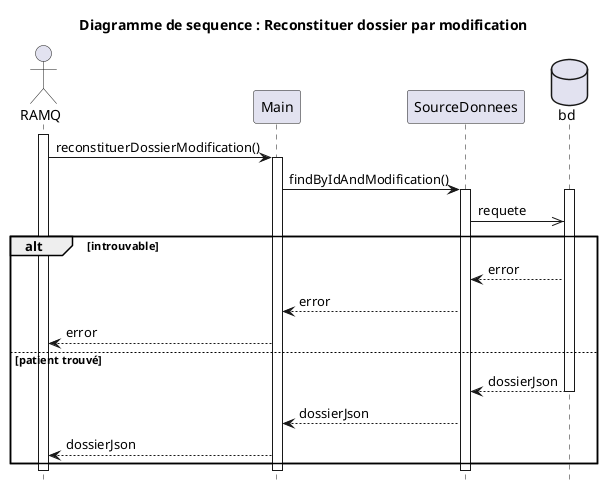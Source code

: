 @startuml
title Diagramme de sequence : Reconstituer dossier par modification
hide footbox
Actor "RAMQ" as ramq
activate ramq
hide footbox
ramq -> Main: reconstituerDossierModification()
activate Main
Main -> SourceDonnees: findByIdAndModification()
activate SourceDonnees
database Bd as "bd"
activate Bd
SourceDonnees ->> Bd: requete
alt introuvable
Bd --> SourceDonnees: error
SourceDonnees --> Main: error
Main --> ramq: error
else patient trouvé
Bd --> SourceDonnees: dossierJson
deactivate Bd
SourceDonnees --> Main: dossierJson
Main --> ramq: dossierJson
end
deactivate SourceDonnees

deactivate Main
deactivate ramq

@enduml